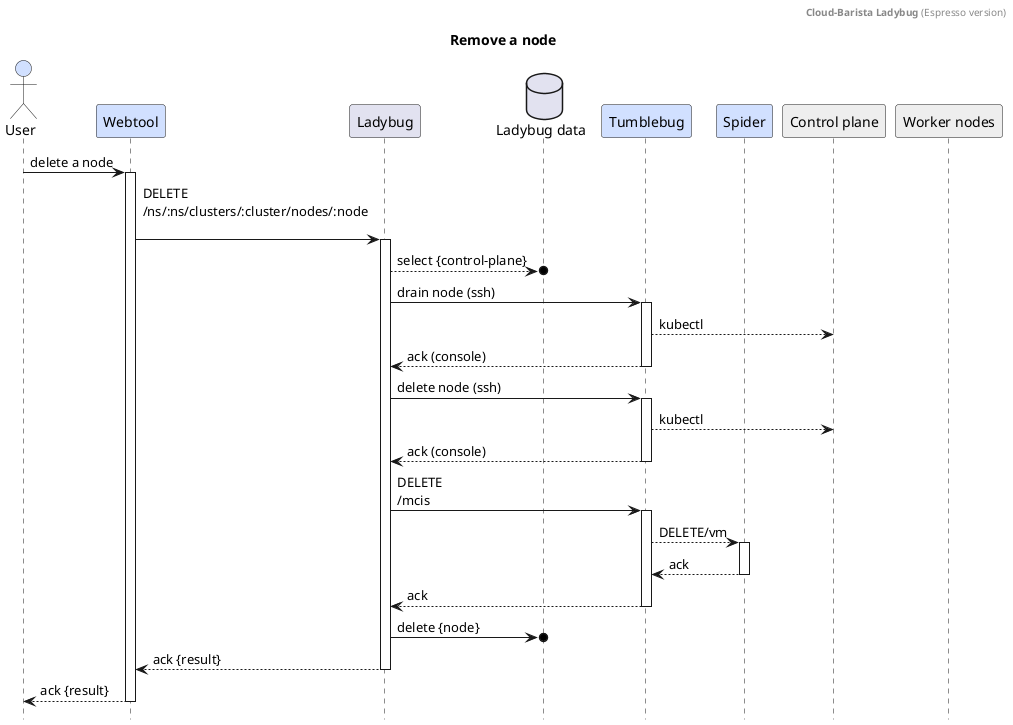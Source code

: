 @@startuml

header **Cloud-Barista Ladybug** (Espresso version)
title Remove a node
hide footbox

actor		"User"			as user			#d1e0ff
participant	"Webtool"		as webtool		#d1e0ff
participant	"Ladybug"		as provider
database	"Ladybug data"	as db
participant	"Tumblebug"		as tumblebug	#d1e0ff
participant	"Spider"		as spider		#d1e0ff
participant	"Control plane"	as mNodes		#eeeeee
participant	"Worker nodes"	as wNodes		#eeeeee


user		->	webtool		: delete a node

activate webtool
	webtool		->	provider		: DELETE\n/ns/:ns/clusters/:cluster/nodes/:node\n

	activate provider

		provider	-->o	db			: select {control-plane}

		' 1. drain node
		provider 	->		tumblebug	: drain node (ssh)
		activate tumblebug
			tumblebug	-->	mNodes 		: kubectl
			provider 	<--	tumblebug	: ack (console)
		deactivate tumblebug

		' 2. delete node
		provider 	->		tumblebug	: delete node (ssh)
		activate tumblebug
			tumblebug	-->	mNodes 		: kubectl
			provider 	<--	tumblebug	: ack (console)
		deactivate tumblebug

		' 3. delete vm
		provider	->	tumblebug		: DELETE\n/mcis

		activate tumblebug
			tumblebug	-->	spider		: DELETE/vm
			activate spider
				tumblebug	<--	spider	: ack
			deactivate spider
			tumblebug	-->	provider 	: ack
		deactivate tumblebug

		provider	->o	db				: delete {node}
		provider	-->	webtool			: ack {result}

	deactivate provider

	webtool	-->	user	: ack {result}
deactivate webtool

@@enduml